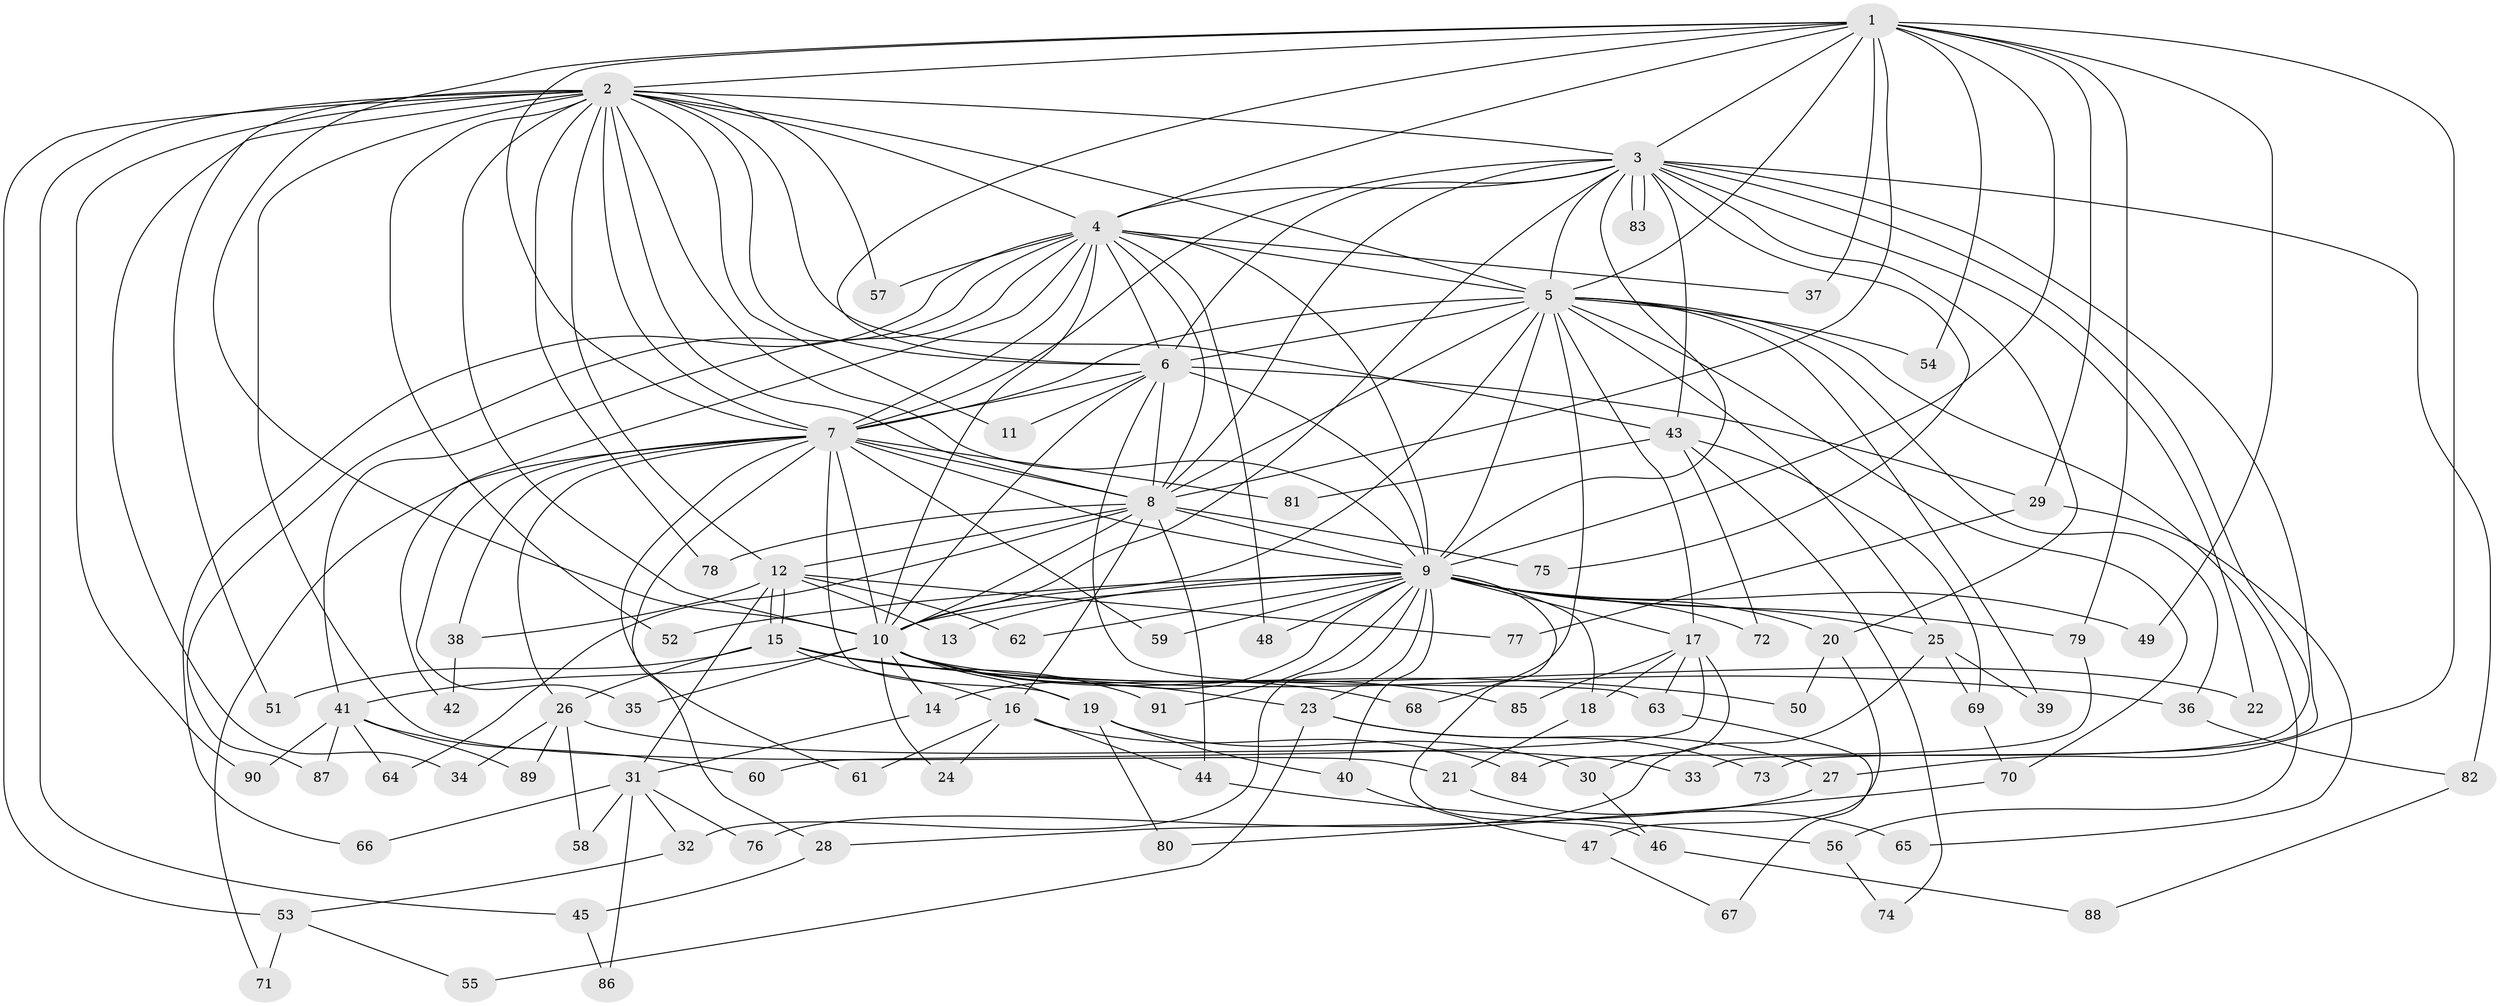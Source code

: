 // Generated by graph-tools (version 1.1) at 2025/49/03/09/25 03:49:30]
// undirected, 91 vertices, 207 edges
graph export_dot {
graph [start="1"]
  node [color=gray90,style=filled];
  1;
  2;
  3;
  4;
  5;
  6;
  7;
  8;
  9;
  10;
  11;
  12;
  13;
  14;
  15;
  16;
  17;
  18;
  19;
  20;
  21;
  22;
  23;
  24;
  25;
  26;
  27;
  28;
  29;
  30;
  31;
  32;
  33;
  34;
  35;
  36;
  37;
  38;
  39;
  40;
  41;
  42;
  43;
  44;
  45;
  46;
  47;
  48;
  49;
  50;
  51;
  52;
  53;
  54;
  55;
  56;
  57;
  58;
  59;
  60;
  61;
  62;
  63;
  64;
  65;
  66;
  67;
  68;
  69;
  70;
  71;
  72;
  73;
  74;
  75;
  76;
  77;
  78;
  79;
  80;
  81;
  82;
  83;
  84;
  85;
  86;
  87;
  88;
  89;
  90;
  91;
  1 -- 2;
  1 -- 3;
  1 -- 4;
  1 -- 5;
  1 -- 6;
  1 -- 7;
  1 -- 8;
  1 -- 9;
  1 -- 10;
  1 -- 27;
  1 -- 29;
  1 -- 37;
  1 -- 49;
  1 -- 54;
  1 -- 79;
  2 -- 3;
  2 -- 4;
  2 -- 5;
  2 -- 6;
  2 -- 7;
  2 -- 8;
  2 -- 9;
  2 -- 10;
  2 -- 11;
  2 -- 12;
  2 -- 21;
  2 -- 34;
  2 -- 43;
  2 -- 45;
  2 -- 51;
  2 -- 52;
  2 -- 53;
  2 -- 57;
  2 -- 78;
  2 -- 90;
  3 -- 4;
  3 -- 5;
  3 -- 6;
  3 -- 7;
  3 -- 8;
  3 -- 9;
  3 -- 10;
  3 -- 20;
  3 -- 22;
  3 -- 33;
  3 -- 43;
  3 -- 73;
  3 -- 75;
  3 -- 82;
  3 -- 83;
  3 -- 83;
  4 -- 5;
  4 -- 6;
  4 -- 7;
  4 -- 8;
  4 -- 9;
  4 -- 10;
  4 -- 37;
  4 -- 41;
  4 -- 42;
  4 -- 48;
  4 -- 57;
  4 -- 66;
  4 -- 87;
  5 -- 6;
  5 -- 7;
  5 -- 8;
  5 -- 9;
  5 -- 10;
  5 -- 17;
  5 -- 25;
  5 -- 36;
  5 -- 39;
  5 -- 54;
  5 -- 56;
  5 -- 68;
  5 -- 70;
  6 -- 7;
  6 -- 8;
  6 -- 9;
  6 -- 10;
  6 -- 11;
  6 -- 29;
  6 -- 63;
  7 -- 8;
  7 -- 9;
  7 -- 10;
  7 -- 19;
  7 -- 26;
  7 -- 28;
  7 -- 35;
  7 -- 38;
  7 -- 59;
  7 -- 61;
  7 -- 71;
  7 -- 81;
  8 -- 9;
  8 -- 10;
  8 -- 12;
  8 -- 16;
  8 -- 44;
  8 -- 64;
  8 -- 75;
  8 -- 78;
  9 -- 10;
  9 -- 13;
  9 -- 14;
  9 -- 17;
  9 -- 18;
  9 -- 20;
  9 -- 23;
  9 -- 25;
  9 -- 32;
  9 -- 40;
  9 -- 46;
  9 -- 48;
  9 -- 49;
  9 -- 52;
  9 -- 59;
  9 -- 62;
  9 -- 72;
  9 -- 79;
  9 -- 91;
  10 -- 14;
  10 -- 19;
  10 -- 22;
  10 -- 23;
  10 -- 24;
  10 -- 35;
  10 -- 41;
  10 -- 68;
  10 -- 85;
  12 -- 13;
  12 -- 15;
  12 -- 15;
  12 -- 31;
  12 -- 38;
  12 -- 62;
  12 -- 77;
  14 -- 31;
  15 -- 16;
  15 -- 26;
  15 -- 36;
  15 -- 50;
  15 -- 51;
  15 -- 91;
  16 -- 24;
  16 -- 44;
  16 -- 61;
  16 -- 84;
  17 -- 18;
  17 -- 30;
  17 -- 60;
  17 -- 63;
  17 -- 85;
  18 -- 21;
  19 -- 30;
  19 -- 40;
  19 -- 80;
  20 -- 47;
  20 -- 50;
  21 -- 65;
  23 -- 27;
  23 -- 55;
  23 -- 73;
  25 -- 39;
  25 -- 69;
  25 -- 76;
  26 -- 33;
  26 -- 34;
  26 -- 58;
  26 -- 89;
  27 -- 28;
  28 -- 45;
  29 -- 65;
  29 -- 77;
  30 -- 46;
  31 -- 32;
  31 -- 58;
  31 -- 66;
  31 -- 76;
  31 -- 86;
  32 -- 53;
  36 -- 82;
  38 -- 42;
  40 -- 47;
  41 -- 60;
  41 -- 64;
  41 -- 87;
  41 -- 89;
  41 -- 90;
  43 -- 69;
  43 -- 72;
  43 -- 74;
  43 -- 81;
  44 -- 56;
  45 -- 86;
  46 -- 88;
  47 -- 67;
  53 -- 55;
  53 -- 71;
  56 -- 74;
  63 -- 67;
  69 -- 70;
  70 -- 80;
  79 -- 84;
  82 -- 88;
}

